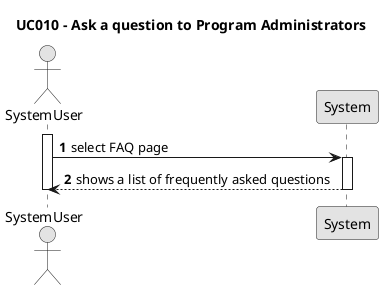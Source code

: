 @startuml
skinparam monochrome true
skinparam packageStyle rectangle
skinparam shadowing false

title UC010 - Ask a question to Program Administrators

autonumber

actor SystemUser
participant System


activate SystemUser
    SystemUser -> System : select FAQ page
    activate System
        System --> SystemUser : shows a list of frequently asked questions
    deactivate System
deactivate SystemUser

@enduml